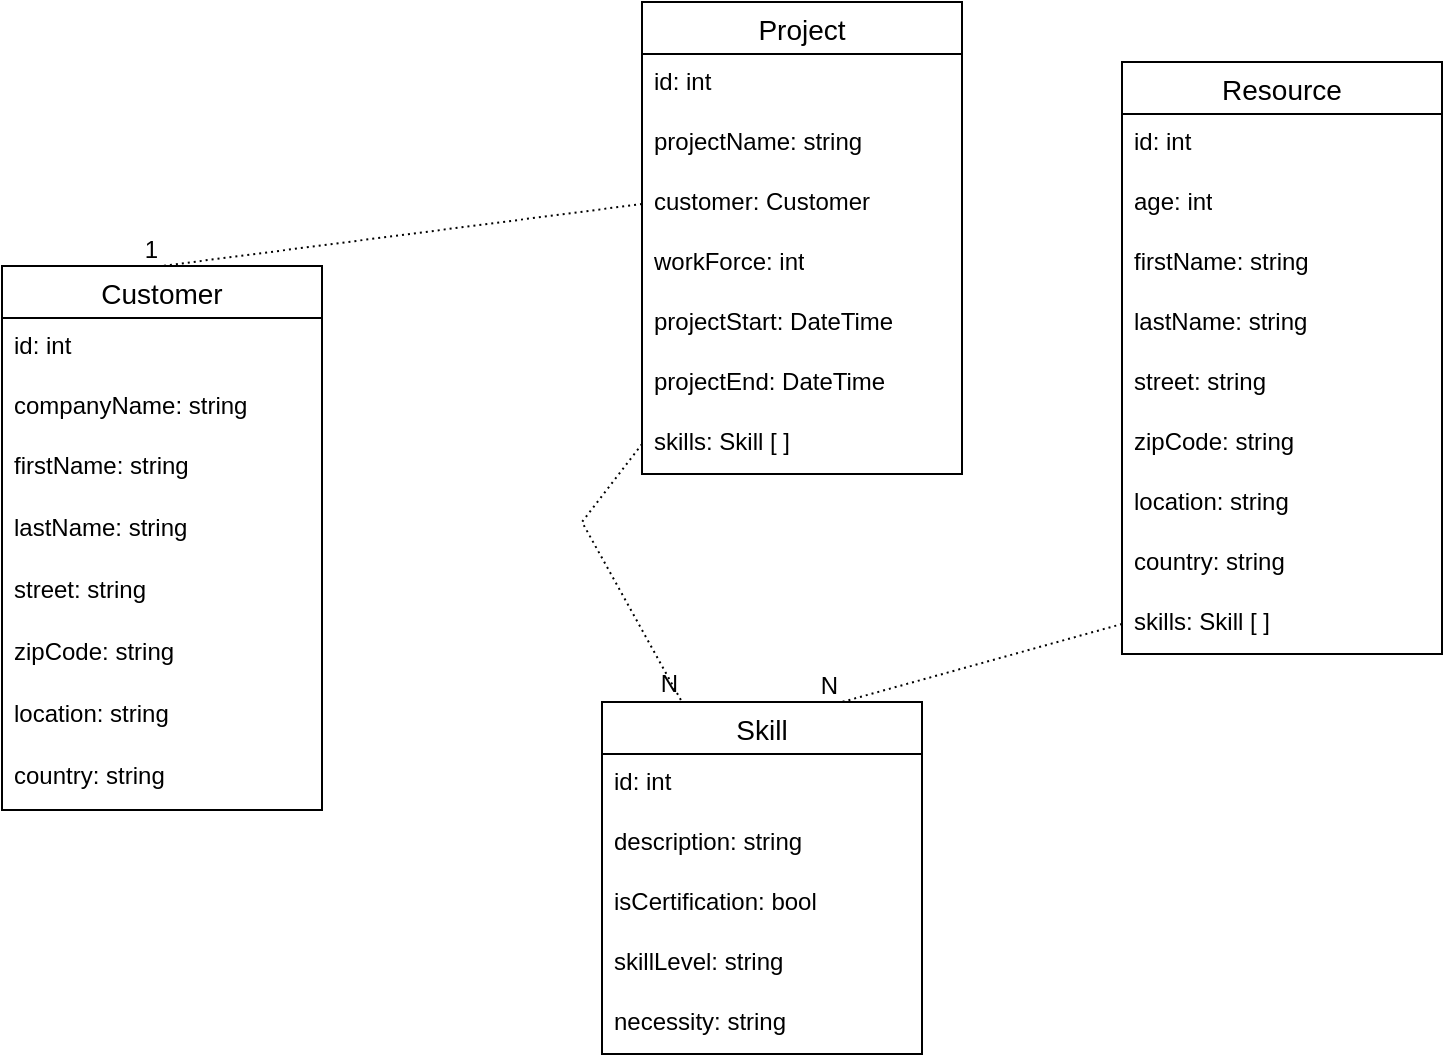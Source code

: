 <mxfile version="21.0.10" type="device"><diagram name="Page-1" id="wK9KG8SazC8sl8t6YCED"><mxGraphModel dx="1434" dy="807" grid="1" gridSize="10" guides="1" tooltips="1" connect="1" arrows="1" fold="1" page="1" pageScale="1" pageWidth="850" pageHeight="1100" math="0" shadow="0"><root><mxCell id="0"/><mxCell id="1" parent="0"/><mxCell id="T_NnICV1TVFE1y3nbXpI-1" value="Customer" style="swimlane;fontStyle=0;childLayout=stackLayout;horizontal=1;startSize=26;horizontalStack=0;resizeParent=1;resizeParentMax=0;resizeLast=0;collapsible=1;marginBottom=0;align=center;fontSize=14;" vertex="1" parent="1"><mxGeometry x="70" y="252" width="160" height="272" as="geometry"/></mxCell><mxCell id="T_NnICV1TVFE1y3nbXpI-2" value="id: int" style="text;strokeColor=none;fillColor=none;spacingLeft=4;spacingRight=4;overflow=hidden;rotatable=0;points=[[0,0.5],[1,0.5]];portConstraint=eastwest;fontSize=12;whiteSpace=wrap;html=1;" vertex="1" parent="T_NnICV1TVFE1y3nbXpI-1"><mxGeometry y="26" width="160" height="30" as="geometry"/></mxCell><mxCell id="T_NnICV1TVFE1y3nbXpI-3" value="companyName: string" style="text;strokeColor=none;fillColor=none;spacingLeft=4;spacingRight=4;overflow=hidden;rotatable=0;points=[[0,0.5],[1,0.5]];portConstraint=eastwest;fontSize=12;whiteSpace=wrap;html=1;" vertex="1" parent="T_NnICV1TVFE1y3nbXpI-1"><mxGeometry y="56" width="160" height="30" as="geometry"/></mxCell><mxCell id="T_NnICV1TVFE1y3nbXpI-4" value="firstName: string" style="text;strokeColor=none;fillColor=none;spacingLeft=4;spacingRight=4;overflow=hidden;rotatable=0;points=[[0,0.5],[1,0.5]];portConstraint=eastwest;fontSize=12;whiteSpace=wrap;html=1;" vertex="1" parent="T_NnICV1TVFE1y3nbXpI-1"><mxGeometry y="86" width="160" height="31" as="geometry"/></mxCell><mxCell id="T_NnICV1TVFE1y3nbXpI-5" value="lastName: string" style="text;strokeColor=none;fillColor=none;spacingLeft=4;spacingRight=4;overflow=hidden;rotatable=0;points=[[0,0.5],[1,0.5]];portConstraint=eastwest;fontSize=12;whiteSpace=wrap;html=1;" vertex="1" parent="T_NnICV1TVFE1y3nbXpI-1"><mxGeometry y="117" width="160" height="31" as="geometry"/></mxCell><mxCell id="T_NnICV1TVFE1y3nbXpI-9" value="street: string" style="text;strokeColor=none;fillColor=none;spacingLeft=4;spacingRight=4;overflow=hidden;rotatable=0;points=[[0,0.5],[1,0.5]];portConstraint=eastwest;fontSize=12;whiteSpace=wrap;html=1;" vertex="1" parent="T_NnICV1TVFE1y3nbXpI-1"><mxGeometry y="148" width="160" height="31" as="geometry"/></mxCell><mxCell id="T_NnICV1TVFE1y3nbXpI-8" value="zipCode: string" style="text;strokeColor=none;fillColor=none;spacingLeft=4;spacingRight=4;overflow=hidden;rotatable=0;points=[[0,0.5],[1,0.5]];portConstraint=eastwest;fontSize=12;whiteSpace=wrap;html=1;" vertex="1" parent="T_NnICV1TVFE1y3nbXpI-1"><mxGeometry y="179" width="160" height="31" as="geometry"/></mxCell><mxCell id="T_NnICV1TVFE1y3nbXpI-7" value="location: string" style="text;strokeColor=none;fillColor=none;spacingLeft=4;spacingRight=4;overflow=hidden;rotatable=0;points=[[0,0.5],[1,0.5]];portConstraint=eastwest;fontSize=12;whiteSpace=wrap;html=1;" vertex="1" parent="T_NnICV1TVFE1y3nbXpI-1"><mxGeometry y="210" width="160" height="31" as="geometry"/></mxCell><mxCell id="T_NnICV1TVFE1y3nbXpI-6" value="country: string" style="text;strokeColor=none;fillColor=none;spacingLeft=4;spacingRight=4;overflow=hidden;rotatable=0;points=[[0,0.5],[1,0.5]];portConstraint=eastwest;fontSize=12;whiteSpace=wrap;html=1;" vertex="1" parent="T_NnICV1TVFE1y3nbXpI-1"><mxGeometry y="241" width="160" height="31" as="geometry"/></mxCell><mxCell id="T_NnICV1TVFE1y3nbXpI-10" value="Project" style="swimlane;fontStyle=0;childLayout=stackLayout;horizontal=1;startSize=26;horizontalStack=0;resizeParent=1;resizeParentMax=0;resizeLast=0;collapsible=1;marginBottom=0;align=center;fontSize=14;" vertex="1" parent="1"><mxGeometry x="390" y="120" width="160" height="236" as="geometry"/></mxCell><mxCell id="T_NnICV1TVFE1y3nbXpI-11" value="id: int&amp;nbsp;" style="text;strokeColor=none;fillColor=none;spacingLeft=4;spacingRight=4;overflow=hidden;rotatable=0;points=[[0,0.5],[1,0.5]];portConstraint=eastwest;fontSize=12;whiteSpace=wrap;html=1;" vertex="1" parent="T_NnICV1TVFE1y3nbXpI-10"><mxGeometry y="26" width="160" height="30" as="geometry"/></mxCell><mxCell id="T_NnICV1TVFE1y3nbXpI-12" value="projectName: string" style="text;strokeColor=none;fillColor=none;spacingLeft=4;spacingRight=4;overflow=hidden;rotatable=0;points=[[0,0.5],[1,0.5]];portConstraint=eastwest;fontSize=12;whiteSpace=wrap;html=1;" vertex="1" parent="T_NnICV1TVFE1y3nbXpI-10"><mxGeometry y="56" width="160" height="30" as="geometry"/></mxCell><mxCell id="T_NnICV1TVFE1y3nbXpI-13" value="customer: Customer" style="text;strokeColor=none;fillColor=none;spacingLeft=4;spacingRight=4;overflow=hidden;rotatable=0;points=[[0,0.5],[1,0.5]];portConstraint=eastwest;fontSize=12;whiteSpace=wrap;html=1;" vertex="1" parent="T_NnICV1TVFE1y3nbXpI-10"><mxGeometry y="86" width="160" height="30" as="geometry"/></mxCell><mxCell id="T_NnICV1TVFE1y3nbXpI-17" value="workForce: int" style="text;strokeColor=none;fillColor=none;spacingLeft=4;spacingRight=4;overflow=hidden;rotatable=0;points=[[0,0.5],[1,0.5]];portConstraint=eastwest;fontSize=12;whiteSpace=wrap;html=1;" vertex="1" parent="T_NnICV1TVFE1y3nbXpI-10"><mxGeometry y="116" width="160" height="30" as="geometry"/></mxCell><mxCell id="T_NnICV1TVFE1y3nbXpI-16" value="projectStart: DateTime" style="text;strokeColor=none;fillColor=none;spacingLeft=4;spacingRight=4;overflow=hidden;rotatable=0;points=[[0,0.5],[1,0.5]];portConstraint=eastwest;fontSize=12;whiteSpace=wrap;html=1;" vertex="1" parent="T_NnICV1TVFE1y3nbXpI-10"><mxGeometry y="146" width="160" height="30" as="geometry"/></mxCell><mxCell id="T_NnICV1TVFE1y3nbXpI-15" value="projectEnd: DateTime" style="text;strokeColor=none;fillColor=none;spacingLeft=4;spacingRight=4;overflow=hidden;rotatable=0;points=[[0,0.5],[1,0.5]];portConstraint=eastwest;fontSize=12;whiteSpace=wrap;html=1;" vertex="1" parent="T_NnICV1TVFE1y3nbXpI-10"><mxGeometry y="176" width="160" height="30" as="geometry"/></mxCell><mxCell id="T_NnICV1TVFE1y3nbXpI-14" value="skills: Skill [ ]" style="text;strokeColor=none;fillColor=none;spacingLeft=4;spacingRight=4;overflow=hidden;rotatable=0;points=[[0,0.5],[1,0.5]];portConstraint=eastwest;fontSize=12;whiteSpace=wrap;html=1;" vertex="1" parent="T_NnICV1TVFE1y3nbXpI-10"><mxGeometry y="206" width="160" height="30" as="geometry"/></mxCell><mxCell id="T_NnICV1TVFE1y3nbXpI-18" value="Resource" style="swimlane;fontStyle=0;childLayout=stackLayout;horizontal=1;startSize=26;horizontalStack=0;resizeParent=1;resizeParentMax=0;resizeLast=0;collapsible=1;marginBottom=0;align=center;fontSize=14;" vertex="1" parent="1"><mxGeometry x="630" y="150" width="160" height="296" as="geometry"/></mxCell><mxCell id="T_NnICV1TVFE1y3nbXpI-19" value="id: int" style="text;strokeColor=none;fillColor=none;spacingLeft=4;spacingRight=4;overflow=hidden;rotatable=0;points=[[0,0.5],[1,0.5]];portConstraint=eastwest;fontSize=12;whiteSpace=wrap;html=1;" vertex="1" parent="T_NnICV1TVFE1y3nbXpI-18"><mxGeometry y="26" width="160" height="30" as="geometry"/></mxCell><mxCell id="T_NnICV1TVFE1y3nbXpI-20" value="age: int" style="text;strokeColor=none;fillColor=none;spacingLeft=4;spacingRight=4;overflow=hidden;rotatable=0;points=[[0,0.5],[1,0.5]];portConstraint=eastwest;fontSize=12;whiteSpace=wrap;html=1;" vertex="1" parent="T_NnICV1TVFE1y3nbXpI-18"><mxGeometry y="56" width="160" height="30" as="geometry"/></mxCell><mxCell id="T_NnICV1TVFE1y3nbXpI-21" value="firstName: string" style="text;strokeColor=none;fillColor=none;spacingLeft=4;spacingRight=4;overflow=hidden;rotatable=0;points=[[0,0.5],[1,0.5]];portConstraint=eastwest;fontSize=12;whiteSpace=wrap;html=1;" vertex="1" parent="T_NnICV1TVFE1y3nbXpI-18"><mxGeometry y="86" width="160" height="30" as="geometry"/></mxCell><mxCell id="T_NnICV1TVFE1y3nbXpI-27" value="lastName: string" style="text;strokeColor=none;fillColor=none;spacingLeft=4;spacingRight=4;overflow=hidden;rotatable=0;points=[[0,0.5],[1,0.5]];portConstraint=eastwest;fontSize=12;whiteSpace=wrap;html=1;" vertex="1" parent="T_NnICV1TVFE1y3nbXpI-18"><mxGeometry y="116" width="160" height="30" as="geometry"/></mxCell><mxCell id="T_NnICV1TVFE1y3nbXpI-26" value="street: string" style="text;strokeColor=none;fillColor=none;spacingLeft=4;spacingRight=4;overflow=hidden;rotatable=0;points=[[0,0.5],[1,0.5]];portConstraint=eastwest;fontSize=12;whiteSpace=wrap;html=1;" vertex="1" parent="T_NnICV1TVFE1y3nbXpI-18"><mxGeometry y="146" width="160" height="30" as="geometry"/></mxCell><mxCell id="T_NnICV1TVFE1y3nbXpI-25" value="zipCode: string" style="text;strokeColor=none;fillColor=none;spacingLeft=4;spacingRight=4;overflow=hidden;rotatable=0;points=[[0,0.5],[1,0.5]];portConstraint=eastwest;fontSize=12;whiteSpace=wrap;html=1;" vertex="1" parent="T_NnICV1TVFE1y3nbXpI-18"><mxGeometry y="176" width="160" height="30" as="geometry"/></mxCell><mxCell id="T_NnICV1TVFE1y3nbXpI-24" value="location: string" style="text;strokeColor=none;fillColor=none;spacingLeft=4;spacingRight=4;overflow=hidden;rotatable=0;points=[[0,0.5],[1,0.5]];portConstraint=eastwest;fontSize=12;whiteSpace=wrap;html=1;" vertex="1" parent="T_NnICV1TVFE1y3nbXpI-18"><mxGeometry y="206" width="160" height="30" as="geometry"/></mxCell><mxCell id="T_NnICV1TVFE1y3nbXpI-23" value="country: string" style="text;strokeColor=none;fillColor=none;spacingLeft=4;spacingRight=4;overflow=hidden;rotatable=0;points=[[0,0.5],[1,0.5]];portConstraint=eastwest;fontSize=12;whiteSpace=wrap;html=1;" vertex="1" parent="T_NnICV1TVFE1y3nbXpI-18"><mxGeometry y="236" width="160" height="30" as="geometry"/></mxCell><mxCell id="T_NnICV1TVFE1y3nbXpI-22" value="skills: Skill [ ]" style="text;strokeColor=none;fillColor=none;spacingLeft=4;spacingRight=4;overflow=hidden;rotatable=0;points=[[0,0.5],[1,0.5]];portConstraint=eastwest;fontSize=12;whiteSpace=wrap;html=1;" vertex="1" parent="T_NnICV1TVFE1y3nbXpI-18"><mxGeometry y="266" width="160" height="30" as="geometry"/></mxCell><mxCell id="T_NnICV1TVFE1y3nbXpI-28" value="Skill" style="swimlane;fontStyle=0;childLayout=stackLayout;horizontal=1;startSize=26;horizontalStack=0;resizeParent=1;resizeParentMax=0;resizeLast=0;collapsible=1;marginBottom=0;align=center;fontSize=14;" vertex="1" parent="1"><mxGeometry x="370" y="470" width="160" height="176" as="geometry"/></mxCell><mxCell id="T_NnICV1TVFE1y3nbXpI-29" value="id: int" style="text;strokeColor=none;fillColor=none;spacingLeft=4;spacingRight=4;overflow=hidden;rotatable=0;points=[[0,0.5],[1,0.5]];portConstraint=eastwest;fontSize=12;whiteSpace=wrap;html=1;" vertex="1" parent="T_NnICV1TVFE1y3nbXpI-28"><mxGeometry y="26" width="160" height="30" as="geometry"/></mxCell><mxCell id="T_NnICV1TVFE1y3nbXpI-30" value="description: string" style="text;strokeColor=none;fillColor=none;spacingLeft=4;spacingRight=4;overflow=hidden;rotatable=0;points=[[0,0.5],[1,0.5]];portConstraint=eastwest;fontSize=12;whiteSpace=wrap;html=1;" vertex="1" parent="T_NnICV1TVFE1y3nbXpI-28"><mxGeometry y="56" width="160" height="30" as="geometry"/></mxCell><mxCell id="T_NnICV1TVFE1y3nbXpI-31" value="isCertification: bool" style="text;strokeColor=none;fillColor=none;spacingLeft=4;spacingRight=4;overflow=hidden;rotatable=0;points=[[0,0.5],[1,0.5]];portConstraint=eastwest;fontSize=12;whiteSpace=wrap;html=1;" vertex="1" parent="T_NnICV1TVFE1y3nbXpI-28"><mxGeometry y="86" width="160" height="30" as="geometry"/></mxCell><mxCell id="T_NnICV1TVFE1y3nbXpI-33" value="skillLevel: string" style="text;strokeColor=none;fillColor=none;spacingLeft=4;spacingRight=4;overflow=hidden;rotatable=0;points=[[0,0.5],[1,0.5]];portConstraint=eastwest;fontSize=12;whiteSpace=wrap;html=1;" vertex="1" parent="T_NnICV1TVFE1y3nbXpI-28"><mxGeometry y="116" width="160" height="30" as="geometry"/></mxCell><mxCell id="T_NnICV1TVFE1y3nbXpI-32" value="necessity: string" style="text;strokeColor=none;fillColor=none;spacingLeft=4;spacingRight=4;overflow=hidden;rotatable=0;points=[[0,0.5],[1,0.5]];portConstraint=eastwest;fontSize=12;whiteSpace=wrap;html=1;" vertex="1" parent="T_NnICV1TVFE1y3nbXpI-28"><mxGeometry y="146" width="160" height="30" as="geometry"/></mxCell><mxCell id="T_NnICV1TVFE1y3nbXpI-37" value="" style="endArrow=none;html=1;rounded=0;dashed=1;dashPattern=1 2;exitX=0;exitY=0.5;exitDx=0;exitDy=0;entryX=0.5;entryY=0;entryDx=0;entryDy=0;" edge="1" parent="1" source="T_NnICV1TVFE1y3nbXpI-13" target="T_NnICV1TVFE1y3nbXpI-1"><mxGeometry relative="1" as="geometry"><mxPoint x="460" y="420" as="sourcePoint"/><mxPoint x="620" y="420" as="targetPoint"/></mxGeometry></mxCell><mxCell id="T_NnICV1TVFE1y3nbXpI-38" value="1" style="resizable=0;html=1;whiteSpace=wrap;align=right;verticalAlign=bottom;" connectable="0" vertex="1" parent="T_NnICV1TVFE1y3nbXpI-37"><mxGeometry x="1" relative="1" as="geometry"/></mxCell><mxCell id="T_NnICV1TVFE1y3nbXpI-43" value="" style="endArrow=none;html=1;rounded=0;dashed=1;dashPattern=1 2;exitX=0;exitY=0.5;exitDx=0;exitDy=0;entryX=0.25;entryY=0;entryDx=0;entryDy=0;" edge="1" parent="1" source="T_NnICV1TVFE1y3nbXpI-14" target="T_NnICV1TVFE1y3nbXpI-28"><mxGeometry relative="1" as="geometry"><mxPoint x="460" y="420" as="sourcePoint"/><mxPoint x="620" y="420" as="targetPoint"/><Array as="points"><mxPoint x="360" y="380"/></Array></mxGeometry></mxCell><mxCell id="T_NnICV1TVFE1y3nbXpI-44" value="N" style="resizable=0;html=1;whiteSpace=wrap;align=right;verticalAlign=bottom;" connectable="0" vertex="1" parent="T_NnICV1TVFE1y3nbXpI-43"><mxGeometry x="1" relative="1" as="geometry"/></mxCell><mxCell id="T_NnICV1TVFE1y3nbXpI-45" value="" style="endArrow=none;html=1;rounded=0;dashed=1;dashPattern=1 2;entryX=0.75;entryY=0;entryDx=0;entryDy=0;exitX=0;exitY=0.5;exitDx=0;exitDy=0;" edge="1" parent="1" source="T_NnICV1TVFE1y3nbXpI-22" target="T_NnICV1TVFE1y3nbXpI-28"><mxGeometry relative="1" as="geometry"><mxPoint x="460" y="420" as="sourcePoint"/><mxPoint x="620" y="420" as="targetPoint"/></mxGeometry></mxCell><mxCell id="T_NnICV1TVFE1y3nbXpI-46" value="N" style="resizable=0;html=1;whiteSpace=wrap;align=right;verticalAlign=bottom;" connectable="0" vertex="1" parent="T_NnICV1TVFE1y3nbXpI-45"><mxGeometry x="1" relative="1" as="geometry"/></mxCell></root></mxGraphModel></diagram></mxfile>